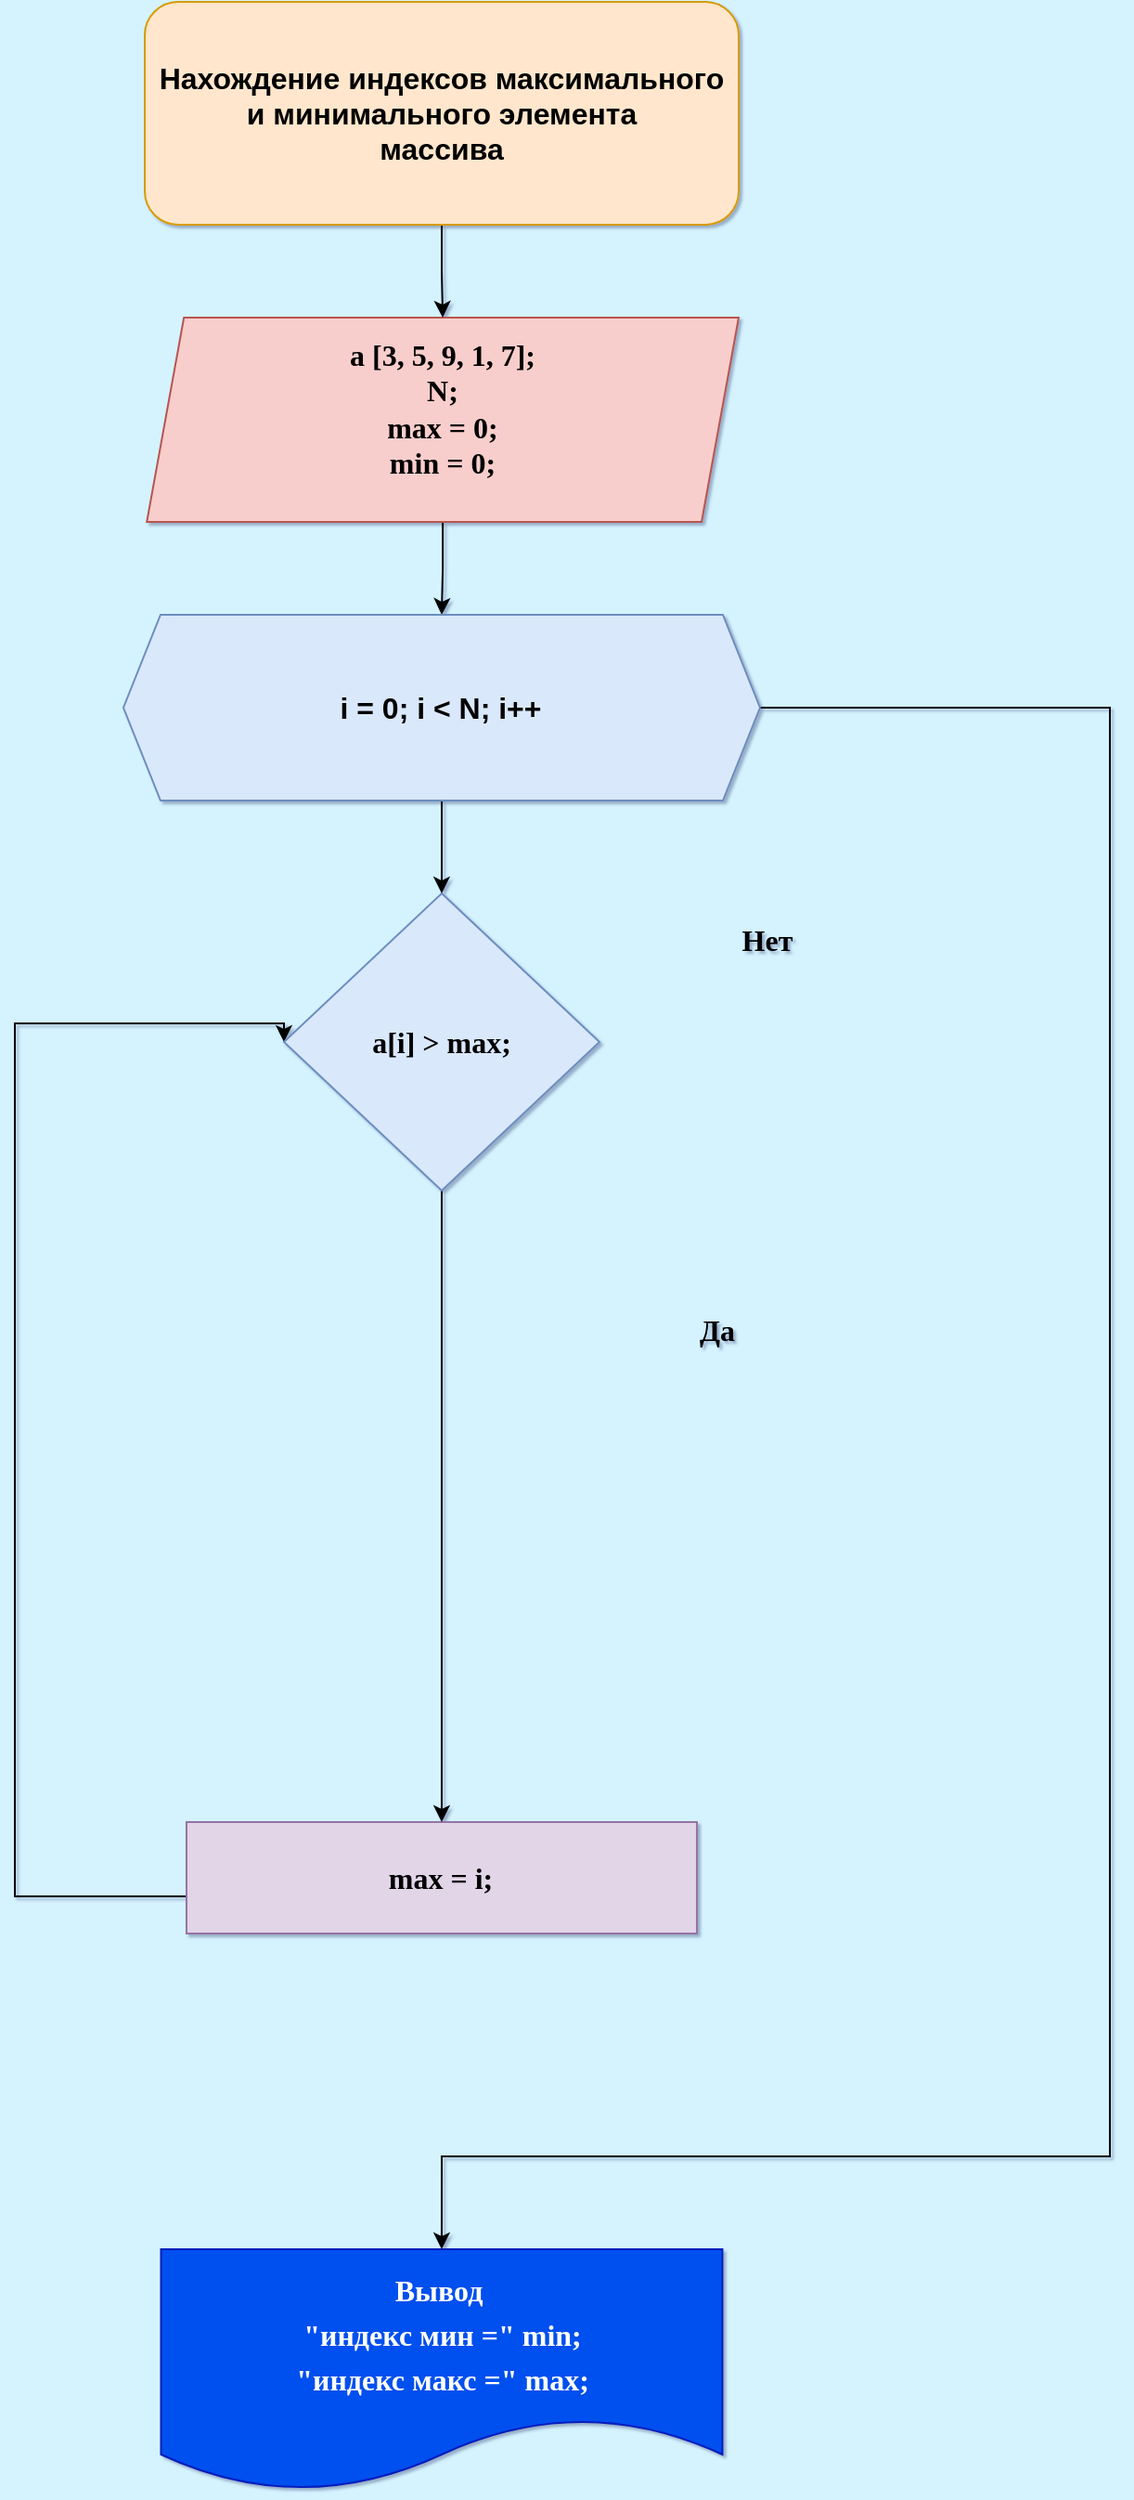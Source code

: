 <mxfile version="20.3.3" type="github">
  <diagram id="JSsoLerhAI2nsH8LYzoI" name="Страница 1">
    <mxGraphModel dx="1374" dy="765" grid="1" gridSize="10" guides="1" tooltips="1" connect="1" arrows="1" fold="1" page="1" pageScale="1" pageWidth="827" pageHeight="1169" background="#D4F3FF" math="0" shadow="1">
      <root>
        <mxCell id="0" />
        <mxCell id="1" parent="0" />
        <mxCell id="xy7Q_TGe062JRShpFNUB-3" value="" style="edgeStyle=orthogonalEdgeStyle;rounded=0;orthogonalLoop=1;jettySize=auto;html=1;fontSize=16;" edge="1" parent="1" source="irI6KvaJfeKcy1WvKLn3-2" target="xy7Q_TGe062JRShpFNUB-2">
          <mxGeometry relative="1" as="geometry" />
        </mxCell>
        <mxCell id="irI6KvaJfeKcy1WvKLn3-2" value="&lt;font style=&quot;font-size: 16px;&quot;&gt;&lt;font style=&quot;font-size: 16px;&quot;&gt;&lt;span style=&quot;background-color: initial;&quot;&gt;a [3, 5, 9, 1, 7];&lt;/span&gt;&lt;br&gt;&lt;span style=&quot;background-color: initial;&quot;&gt;N;&lt;br&gt;&lt;/span&gt;&lt;/font&gt;max = 0;&lt;br&gt;min = 0;&lt;/font&gt;&lt;br&gt;&lt;p&gt;&lt;/p&gt;" style="shape=parallelogram;perimeter=parallelogramPerimeter;whiteSpace=wrap;html=1;fixedSize=1;fillColor=#f8cecc;strokeColor=#b85450;fontFamily=Verdana;fontStyle=1" parent="1" vertex="1">
          <mxGeometry x="251.1" y="180" width="318.9" height="110" as="geometry" />
        </mxCell>
        <mxCell id="irI6KvaJfeKcy1WvKLn3-9" value="" style="edgeStyle=orthogonalEdgeStyle;rounded=0;orthogonalLoop=1;jettySize=auto;html=1;fontFamily=Verdana;entryX=0;entryY=0.5;entryDx=0;entryDy=0;" parent="1" source="irI6KvaJfeKcy1WvKLn3-6" target="PIO5g4ZR2YZjSq949ESK-1" edge="1">
          <mxGeometry relative="1" as="geometry">
            <mxPoint x="320" y="430" as="targetPoint" />
            <Array as="points">
              <mxPoint x="180" y="1030" />
              <mxPoint x="180" y="560" />
              <mxPoint x="325" y="560" />
            </Array>
          </mxGeometry>
        </mxCell>
        <mxCell id="irI6KvaJfeKcy1WvKLn3-6" value="&lt;font style=&quot;font-size: 16px;&quot;&gt;max = i;&lt;br&gt;&lt;/font&gt;" style="whiteSpace=wrap;html=1;fontFamily=Verdana;fillColor=#e1d5e7;strokeColor=#9673a6;fontStyle=1;" parent="1" vertex="1">
          <mxGeometry x="272.49" y="990" width="275" height="60" as="geometry" />
        </mxCell>
        <mxCell id="irI6KvaJfeKcy1WvKLn3-8" value="&lt;font style=&quot;font-size: 16px; line-height: 1.5;&quot;&gt;Вывод&amp;nbsp; &lt;br&gt;&quot;индекс мин =&quot; min;&lt;br&gt;&quot;индекс макс =&quot; max;&lt;br&gt;&lt;/font&gt;" style="shape=document;whiteSpace=wrap;html=1;boundedLbl=1;fontFamily=Verdana;fillColor=#0050ef;strokeColor=#001DBC;fontStyle=1;fontColor=#ffffff;" parent="1" vertex="1">
          <mxGeometry x="258.74" y="1220" width="302.5" height="130" as="geometry" />
        </mxCell>
        <mxCell id="bc77YkjF6ze5RHih_S25-2" value="" style="edgeStyle=orthogonalEdgeStyle;rounded=0;orthogonalLoop=1;jettySize=auto;html=1;" parent="1" source="bc77YkjF6ze5RHih_S25-1" target="irI6KvaJfeKcy1WvKLn3-2" edge="1">
          <mxGeometry relative="1" as="geometry" />
        </mxCell>
        <mxCell id="bc77YkjF6ze5RHih_S25-1" value="&lt;font style=&quot;font-size: 16px;&quot;&gt;&lt;b&gt;Нахождение индексов максимального и минимального элемента&lt;br/&gt;массива&lt;/b&gt;&lt;br&gt;&lt;/font&gt;" style="rounded=1;whiteSpace=wrap;html=1;strokeWidth=1;fillColor=#ffe6cc;strokeColor=#d79b00;" parent="1" vertex="1">
          <mxGeometry x="250" y="10" width="320" height="120" as="geometry" />
        </mxCell>
        <mxCell id="PIO5g4ZR2YZjSq949ESK-4" value="" style="edgeStyle=orthogonalEdgeStyle;rounded=0;orthogonalLoop=1;jettySize=auto;html=1;fontFamily=Verdana;fontSize=16;" parent="1" source="PIO5g4ZR2YZjSq949ESK-1" target="irI6KvaJfeKcy1WvKLn3-6" edge="1">
          <mxGeometry relative="1" as="geometry" />
        </mxCell>
        <mxCell id="PIO5g4ZR2YZjSq949ESK-1" value="&lt;font style=&quot;font-size: 16px;&quot;&gt;&lt;b&gt;a[i] &amp;gt; max;&lt;/b&gt;&lt;/font&gt;" style="rhombus;whiteSpace=wrap;html=1;fontFamily=Verdana;fillColor=#dae8fc;strokeColor=#6c8ebf;" parent="1" vertex="1">
          <mxGeometry x="325" y="490" width="169.99" height="160" as="geometry" />
        </mxCell>
        <mxCell id="PIO5g4ZR2YZjSq949ESK-6" value="&lt;b&gt;Нет&lt;/b&gt;" style="text;html=1;align=center;verticalAlign=middle;resizable=0;points=[];autosize=1;strokeColor=none;fillColor=none;fontSize=16;fontFamily=Verdana;" parent="1" vertex="1">
          <mxGeometry x="555" y="500" width="60" height="30" as="geometry" />
        </mxCell>
        <mxCell id="PIO5g4ZR2YZjSq949ESK-7" value="Да" style="text;html=1;align=center;verticalAlign=middle;resizable=0;points=[];autosize=1;strokeColor=none;fillColor=none;fontSize=16;fontFamily=Verdana;fontStyle=1" parent="1" vertex="1">
          <mxGeometry x="533" y="710" width="50" height="30" as="geometry" />
        </mxCell>
        <mxCell id="xy7Q_TGe062JRShpFNUB-4" value="" style="edgeStyle=orthogonalEdgeStyle;rounded=0;orthogonalLoop=1;jettySize=auto;html=1;fontFamily=Verdana;fontSize=16;" edge="1" parent="1" source="xy7Q_TGe062JRShpFNUB-2" target="PIO5g4ZR2YZjSq949ESK-1">
          <mxGeometry relative="1" as="geometry" />
        </mxCell>
        <mxCell id="xy7Q_TGe062JRShpFNUB-5" style="edgeStyle=orthogonalEdgeStyle;rounded=0;orthogonalLoop=1;jettySize=auto;html=1;fontFamily=Verdana;fontSize=16;entryX=0.5;entryY=0;entryDx=0;entryDy=0;" edge="1" parent="1" source="xy7Q_TGe062JRShpFNUB-2" target="irI6KvaJfeKcy1WvKLn3-8">
          <mxGeometry relative="1" as="geometry">
            <mxPoint x="410" y="1170" as="targetPoint" />
            <Array as="points">
              <mxPoint x="770" y="390" />
              <mxPoint x="770" y="1170" />
              <mxPoint x="410" y="1170" />
            </Array>
          </mxGeometry>
        </mxCell>
        <mxCell id="xy7Q_TGe062JRShpFNUB-2" value="&lt;b&gt;i = 0; i &amp;lt; N; i++&lt;/b&gt;" style="shape=hexagon;perimeter=hexagonPerimeter2;whiteSpace=wrap;html=1;fixedSize=1;fontSize=16;fillColor=#dae8fc;strokeColor=#6c8ebf;" vertex="1" parent="1">
          <mxGeometry x="238.49" y="340" width="343" height="100" as="geometry" />
        </mxCell>
      </root>
    </mxGraphModel>
  </diagram>
</mxfile>
